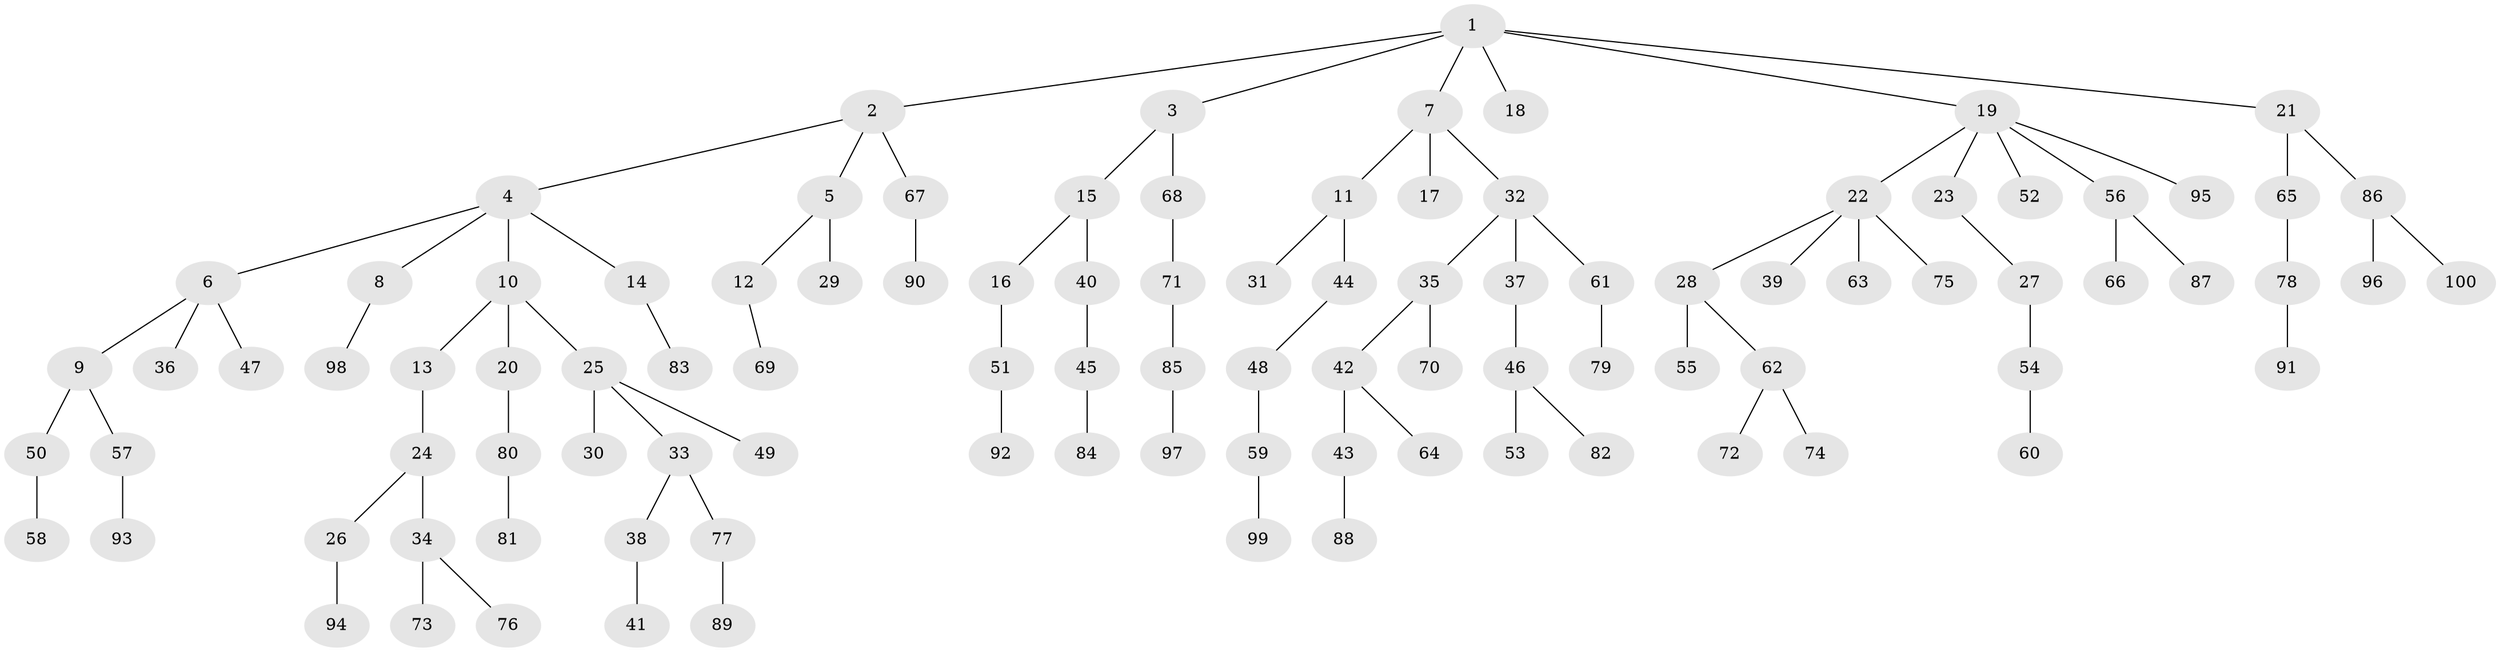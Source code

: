 // Generated by graph-tools (version 1.1) at 2025/26/03/09/25 03:26:30]
// undirected, 100 vertices, 99 edges
graph export_dot {
graph [start="1"]
  node [color=gray90,style=filled];
  1;
  2;
  3;
  4;
  5;
  6;
  7;
  8;
  9;
  10;
  11;
  12;
  13;
  14;
  15;
  16;
  17;
  18;
  19;
  20;
  21;
  22;
  23;
  24;
  25;
  26;
  27;
  28;
  29;
  30;
  31;
  32;
  33;
  34;
  35;
  36;
  37;
  38;
  39;
  40;
  41;
  42;
  43;
  44;
  45;
  46;
  47;
  48;
  49;
  50;
  51;
  52;
  53;
  54;
  55;
  56;
  57;
  58;
  59;
  60;
  61;
  62;
  63;
  64;
  65;
  66;
  67;
  68;
  69;
  70;
  71;
  72;
  73;
  74;
  75;
  76;
  77;
  78;
  79;
  80;
  81;
  82;
  83;
  84;
  85;
  86;
  87;
  88;
  89;
  90;
  91;
  92;
  93;
  94;
  95;
  96;
  97;
  98;
  99;
  100;
  1 -- 2;
  1 -- 3;
  1 -- 7;
  1 -- 18;
  1 -- 19;
  1 -- 21;
  2 -- 4;
  2 -- 5;
  2 -- 67;
  3 -- 15;
  3 -- 68;
  4 -- 6;
  4 -- 8;
  4 -- 10;
  4 -- 14;
  5 -- 12;
  5 -- 29;
  6 -- 9;
  6 -- 36;
  6 -- 47;
  7 -- 11;
  7 -- 17;
  7 -- 32;
  8 -- 98;
  9 -- 50;
  9 -- 57;
  10 -- 13;
  10 -- 20;
  10 -- 25;
  11 -- 31;
  11 -- 44;
  12 -- 69;
  13 -- 24;
  14 -- 83;
  15 -- 16;
  15 -- 40;
  16 -- 51;
  19 -- 22;
  19 -- 23;
  19 -- 52;
  19 -- 56;
  19 -- 95;
  20 -- 80;
  21 -- 65;
  21 -- 86;
  22 -- 28;
  22 -- 39;
  22 -- 63;
  22 -- 75;
  23 -- 27;
  24 -- 26;
  24 -- 34;
  25 -- 30;
  25 -- 33;
  25 -- 49;
  26 -- 94;
  27 -- 54;
  28 -- 55;
  28 -- 62;
  32 -- 35;
  32 -- 37;
  32 -- 61;
  33 -- 38;
  33 -- 77;
  34 -- 73;
  34 -- 76;
  35 -- 42;
  35 -- 70;
  37 -- 46;
  38 -- 41;
  40 -- 45;
  42 -- 43;
  42 -- 64;
  43 -- 88;
  44 -- 48;
  45 -- 84;
  46 -- 53;
  46 -- 82;
  48 -- 59;
  50 -- 58;
  51 -- 92;
  54 -- 60;
  56 -- 66;
  56 -- 87;
  57 -- 93;
  59 -- 99;
  61 -- 79;
  62 -- 72;
  62 -- 74;
  65 -- 78;
  67 -- 90;
  68 -- 71;
  71 -- 85;
  77 -- 89;
  78 -- 91;
  80 -- 81;
  85 -- 97;
  86 -- 96;
  86 -- 100;
}
